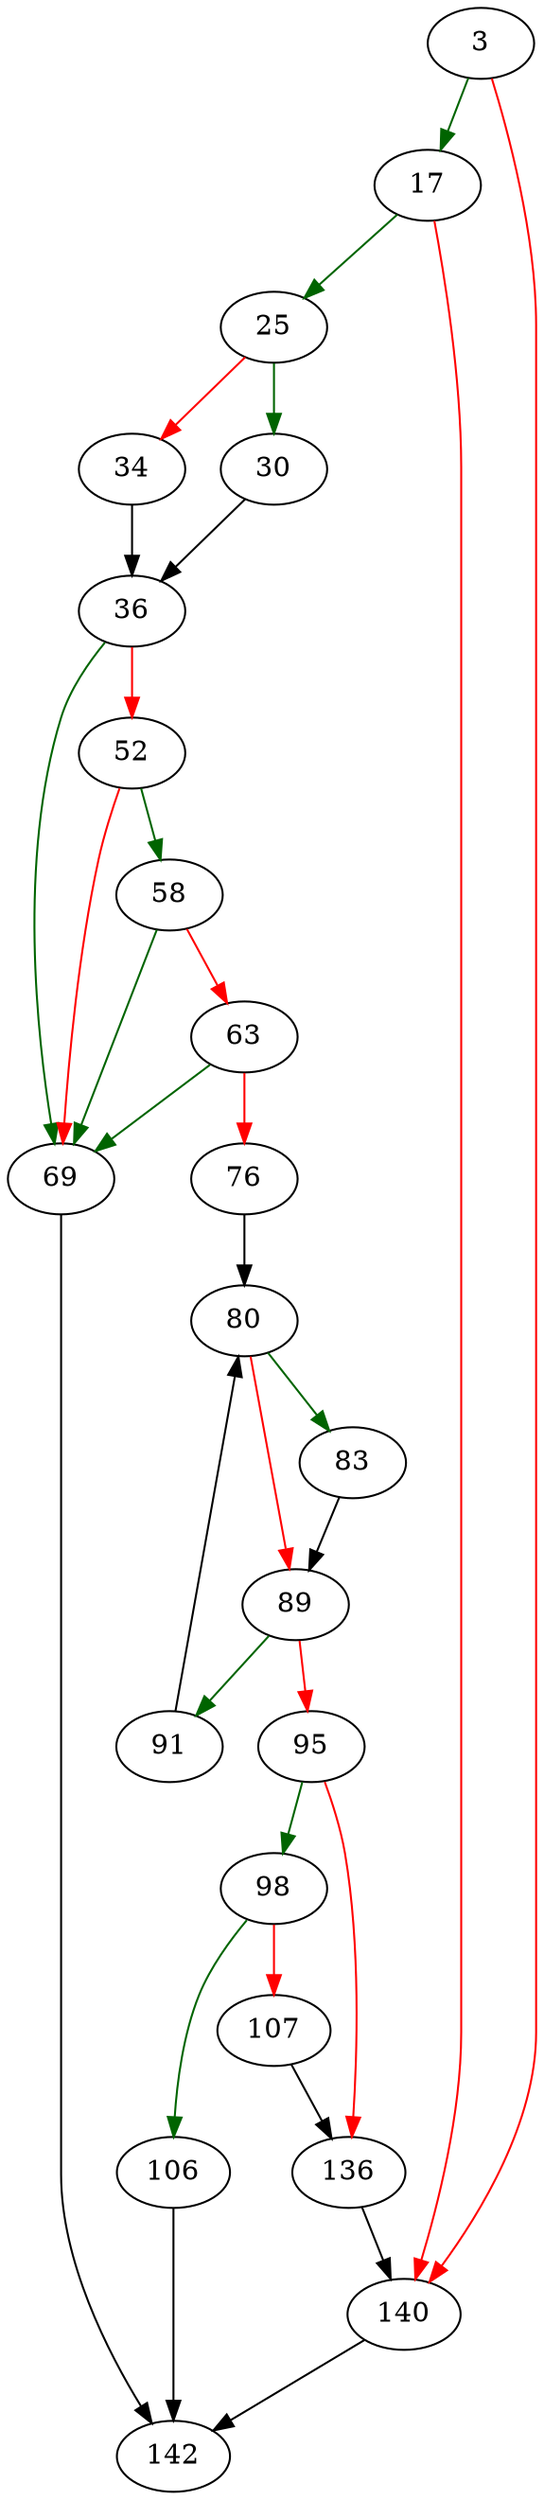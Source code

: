 strict digraph "autoIncBegin" {
	// Node definitions.
	3 [entry=true];
	17;
	140;
	25;
	30;
	34;
	36;
	69;
	52;
	58;
	63;
	76;
	142;
	80;
	83;
	89;
	91;
	95;
	98;
	136;
	106;
	107;

	// Edge definitions.
	3 -> 17 [
		color=darkgreen
		cond=true
	];
	3 -> 140 [
		color=red
		cond=false
	];
	17 -> 140 [
		color=red
		cond=false
	];
	17 -> 25 [
		color=darkgreen
		cond=true
	];
	140 -> 142;
	25 -> 30 [
		color=darkgreen
		cond=true
	];
	25 -> 34 [
		color=red
		cond=false
	];
	30 -> 36;
	34 -> 36;
	36 -> 69 [
		color=darkgreen
		cond=true
	];
	36 -> 52 [
		color=red
		cond=false
	];
	69 -> 142;
	52 -> 69 [
		color=red
		cond=false
	];
	52 -> 58 [
		color=darkgreen
		cond=true
	];
	58 -> 69 [
		color=darkgreen
		cond=true
	];
	58 -> 63 [
		color=red
		cond=false
	];
	63 -> 69 [
		color=darkgreen
		cond=true
	];
	63 -> 76 [
		color=red
		cond=false
	];
	76 -> 80;
	80 -> 83 [
		color=darkgreen
		cond=true
	];
	80 -> 89 [
		color=red
		cond=false
	];
	83 -> 89;
	89 -> 91 [
		color=darkgreen
		cond=true
	];
	89 -> 95 [
		color=red
		cond=false
	];
	91 -> 80;
	95 -> 98 [
		color=darkgreen
		cond=true
	];
	95 -> 136 [
		color=red
		cond=false
	];
	98 -> 106 [
		color=darkgreen
		cond=true
	];
	98 -> 107 [
		color=red
		cond=false
	];
	136 -> 140;
	106 -> 142;
	107 -> 136;
}